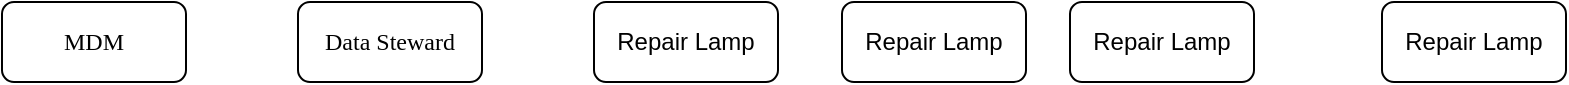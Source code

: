 <mxfile version="24.6.4" type="github">
  <diagram id="C5RBs43oDa-KdzZeNtuy" name="Page-1">
    <mxGraphModel dx="989" dy="514" grid="0" gridSize="10" guides="1" tooltips="1" connect="1" arrows="1" fold="1" page="1" pageScale="1" pageWidth="827" pageHeight="1169" math="0" shadow="0">
      <root>
        <mxCell id="WIyWlLk6GJQsqaUBKTNV-0" />
        <mxCell id="WIyWlLk6GJQsqaUBKTNV-1" parent="WIyWlLk6GJQsqaUBKTNV-0" />
        <mxCell id="Rth26Py0nwibaYv7ZJ8p-0" value="&lt;font face=&quot;Myriad Pro&quot;&gt;MDM&lt;/font&gt;" style="rounded=1;whiteSpace=wrap;html=1;fontSize=12;glass=0;strokeWidth=1;shadow=0;" vertex="1" parent="WIyWlLk6GJQsqaUBKTNV-1">
          <mxGeometry x="30" y="711" width="92" height="40" as="geometry" />
        </mxCell>
        <mxCell id="Rth26Py0nwibaYv7ZJ8p-1" value="&lt;font face=&quot;Myriad Pro&quot;&gt;Data Steward&lt;/font&gt;" style="rounded=1;whiteSpace=wrap;html=1;fontSize=12;glass=0;strokeWidth=1;shadow=0;" vertex="1" parent="WIyWlLk6GJQsqaUBKTNV-1">
          <mxGeometry x="178" y="711" width="92" height="40" as="geometry" />
        </mxCell>
        <mxCell id="Rth26Py0nwibaYv7ZJ8p-2" value="Repair Lamp" style="rounded=1;whiteSpace=wrap;html=1;fontSize=12;glass=0;strokeWidth=1;shadow=0;" vertex="1" parent="WIyWlLk6GJQsqaUBKTNV-1">
          <mxGeometry x="326" y="711" width="92" height="40" as="geometry" />
        </mxCell>
        <mxCell id="Rth26Py0nwibaYv7ZJ8p-3" value="Repair Lamp" style="rounded=1;whiteSpace=wrap;html=1;fontSize=12;glass=0;strokeWidth=1;shadow=0;" vertex="1" parent="WIyWlLk6GJQsqaUBKTNV-1">
          <mxGeometry x="450" y="711" width="92" height="40" as="geometry" />
        </mxCell>
        <mxCell id="Rth26Py0nwibaYv7ZJ8p-4" value="Repair Lamp" style="rounded=1;whiteSpace=wrap;html=1;fontSize=12;glass=0;strokeWidth=1;shadow=0;" vertex="1" parent="WIyWlLk6GJQsqaUBKTNV-1">
          <mxGeometry x="564" y="711" width="92" height="40" as="geometry" />
        </mxCell>
        <mxCell id="Rth26Py0nwibaYv7ZJ8p-5" value="Repair Lamp" style="rounded=1;whiteSpace=wrap;html=1;fontSize=12;glass=0;strokeWidth=1;shadow=0;" vertex="1" parent="WIyWlLk6GJQsqaUBKTNV-1">
          <mxGeometry x="720" y="711" width="92" height="40" as="geometry" />
        </mxCell>
      </root>
    </mxGraphModel>
  </diagram>
</mxfile>
